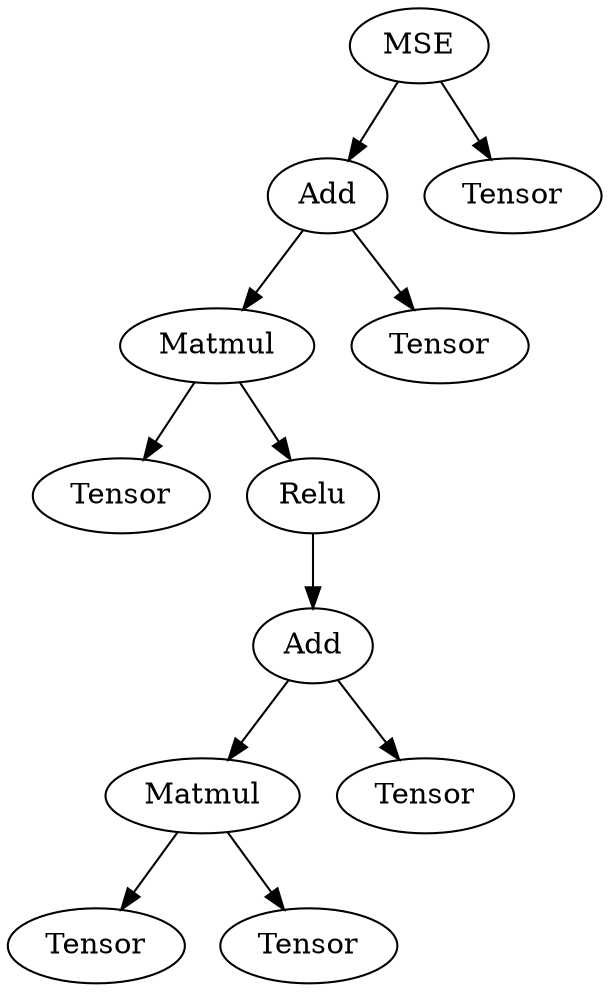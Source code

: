 strict digraph  {
	node [label="\N"];
	1	 [label=MSE];
	2	 [label=Add];
	1 -> 2;
	12	 [label=Tensor];
	1 -> 12;
	3	 [label=Matmul];
	2 -> 3;
	11	 [label=Tensor];
	2 -> 11;
	4	 [label=Tensor];
	3 -> 4;
	5	 [label=Relu];
	3 -> 5;
	6	 [label=Add];
	5 -> 6;
	7	 [label=Matmul];
	6 -> 7;
	10	 [label=Tensor];
	6 -> 10;
	8	 [label=Tensor];
	7 -> 8;
	9	 [label=Tensor];
	7 -> 9;
}
